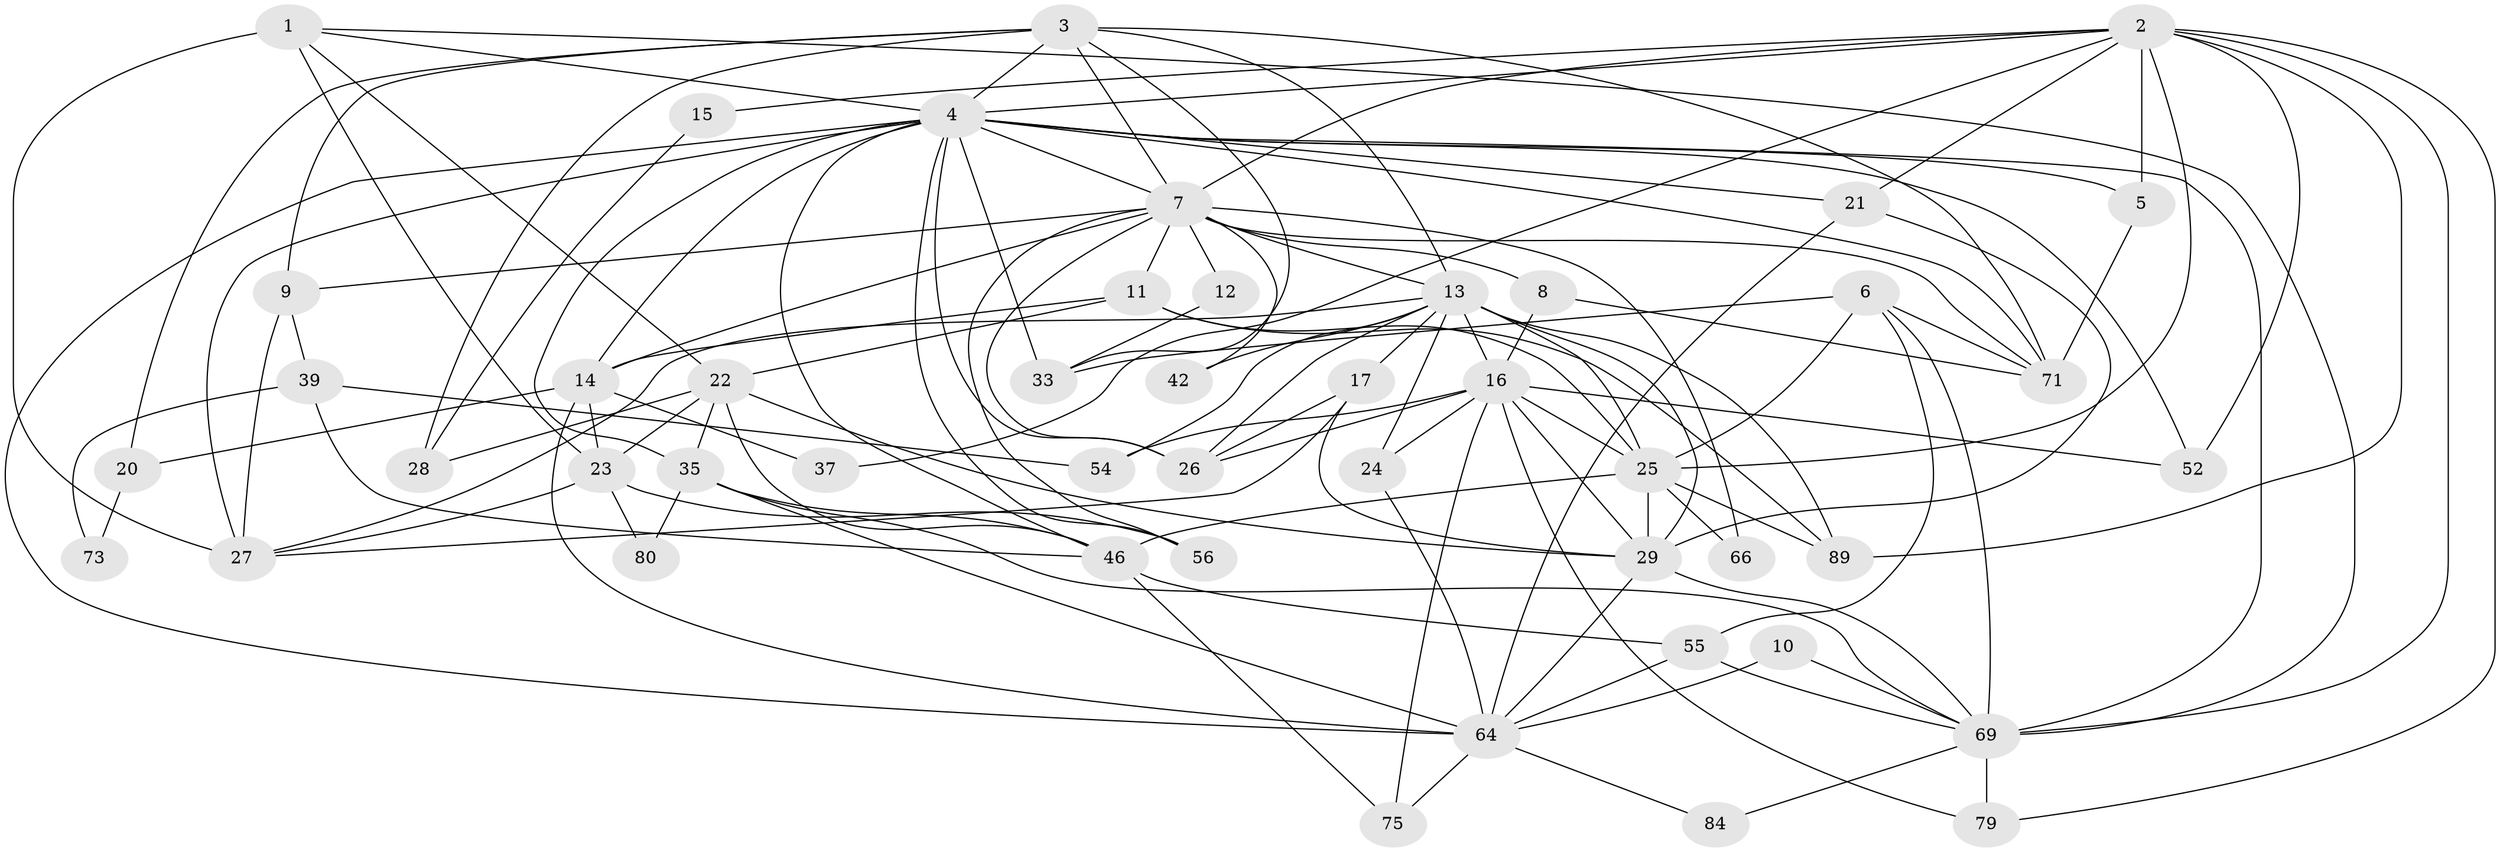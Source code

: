 // original degree distribution, {4: 0.20212765957446807, 3: 0.2872340425531915, 5: 0.18085106382978725, 2: 0.1595744680851064, 6: 0.10638297872340426, 7: 0.0425531914893617, 8: 0.02127659574468085}
// Generated by graph-tools (version 1.1) at 2025/14/03/09/25 04:14:51]
// undirected, 47 vertices, 125 edges
graph export_dot {
graph [start="1"]
  node [color=gray90,style=filled];
  1 [super="+83"];
  2 [super="+59+19"];
  3 [super="+38"];
  4 [super="+85+62+32"];
  5;
  6 [super="+76"];
  7 [super="+18+48"];
  8;
  9;
  10;
  11 [super="+60"];
  12;
  13 [super="+45+40"];
  14 [super="+70"];
  15;
  16 [super="+87+41"];
  17 [super="+58"];
  20;
  21 [super="+43"];
  22 [super="+30"];
  23 [super="+77"];
  24 [super="+63"];
  25 [super="+31+90+57"];
  26 [super="+50"];
  27 [super="+74"];
  28;
  29 [super="+53+36"];
  33 [super="+51"];
  35;
  37;
  39 [super="+67"];
  42;
  46 [super="+93"];
  52;
  54;
  55;
  56;
  64 [super="+65"];
  66;
  69 [super="+78"];
  71 [super="+92"];
  73;
  75;
  79;
  80;
  84;
  89;
  1 -- 22;
  1 -- 27;
  1 -- 69;
  1 -- 4;
  1 -- 23;
  2 -- 21;
  2 -- 89;
  2 -- 52;
  2 -- 37;
  2 -- 5 [weight=2];
  2 -- 15;
  2 -- 7;
  2 -- 25 [weight=2];
  2 -- 79;
  2 -- 4;
  2 -- 69;
  3 -- 13;
  3 -- 71;
  3 -- 33;
  3 -- 4;
  3 -- 20;
  3 -- 7;
  3 -- 9;
  3 -- 28;
  4 -- 35;
  4 -- 21;
  4 -- 56;
  4 -- 26 [weight=2];
  4 -- 27 [weight=2];
  4 -- 71;
  4 -- 7;
  4 -- 33;
  4 -- 52;
  4 -- 5;
  4 -- 46;
  4 -- 14;
  4 -- 69 [weight=2];
  4 -- 64;
  5 -- 71;
  6 -- 71;
  6 -- 25;
  6 -- 33;
  6 -- 55;
  6 -- 69;
  7 -- 71;
  7 -- 8;
  7 -- 9;
  7 -- 42;
  7 -- 12;
  7 -- 56;
  7 -- 66;
  7 -- 26;
  7 -- 13;
  7 -- 11;
  7 -- 14 [weight=2];
  8 -- 71;
  8 -- 16;
  9 -- 39;
  9 -- 27;
  10 -- 69;
  10 -- 64;
  11 -- 89;
  11 -- 22;
  11 -- 14;
  11 -- 25;
  12 -- 33;
  13 -- 16 [weight=2];
  13 -- 54;
  13 -- 26;
  13 -- 29 [weight=2];
  13 -- 17;
  13 -- 24;
  13 -- 89;
  13 -- 42;
  13 -- 27;
  13 -- 25;
  14 -- 20;
  14 -- 37;
  14 -- 23;
  14 -- 64 [weight=2];
  15 -- 28;
  16 -- 25 [weight=2];
  16 -- 75 [weight=2];
  16 -- 29;
  16 -- 54;
  16 -- 24;
  16 -- 26;
  16 -- 52;
  16 -- 79;
  17 -- 29;
  17 -- 26 [weight=2];
  17 -- 27;
  20 -- 73;
  21 -- 64;
  21 -- 29;
  22 -- 35 [weight=2];
  22 -- 23;
  22 -- 28;
  22 -- 29;
  22 -- 46;
  23 -- 56;
  23 -- 80;
  23 -- 27;
  24 -- 64;
  25 -- 66;
  25 -- 46;
  25 -- 29;
  25 -- 89;
  29 -- 64;
  29 -- 69;
  35 -- 69;
  35 -- 46;
  35 -- 64;
  35 -- 80;
  39 -- 54;
  39 -- 73;
  39 -- 46;
  46 -- 75;
  46 -- 55;
  55 -- 64;
  55 -- 69;
  64 -- 84;
  64 -- 75;
  69 -- 84;
  69 -- 79;
}
